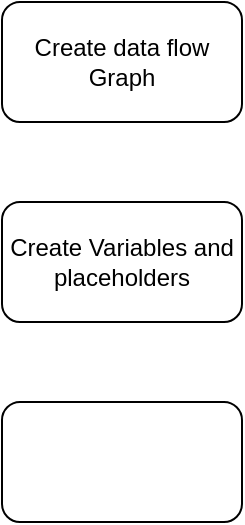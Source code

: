 <mxGraphModel grid="1" gridSize="10" guides="1" tooltips="1" connect="1" arrows="1" fold="1" page="1" pageScale="1" pageWidth="850" pageHeight="1100" background="#ffffff"><root><mxCell id="0"/><mxCell id="1" parent="0"/><mxCell id="2" value="Create data flow Graph" style="rounded=1;whiteSpace=wrap;html=1;" parent="1" vertex="1"><mxGeometry x="60" y="70" width="120" height="60" as="geometry"/></mxCell><mxCell id="3" value="Create Variables and placeholders" style="rounded=1;whiteSpace=wrap;html=1;" parent="1" vertex="1"><mxGeometry x="60" y="170" width="120" height="60" as="geometry"/></mxCell><mxCell id="4" value="" style="rounded=1;whiteSpace=wrap;html=1;" parent="1" vertex="1"><mxGeometry x="60" y="270" width="120" height="60" as="geometry"/></mxCell></root></mxGraphModel>